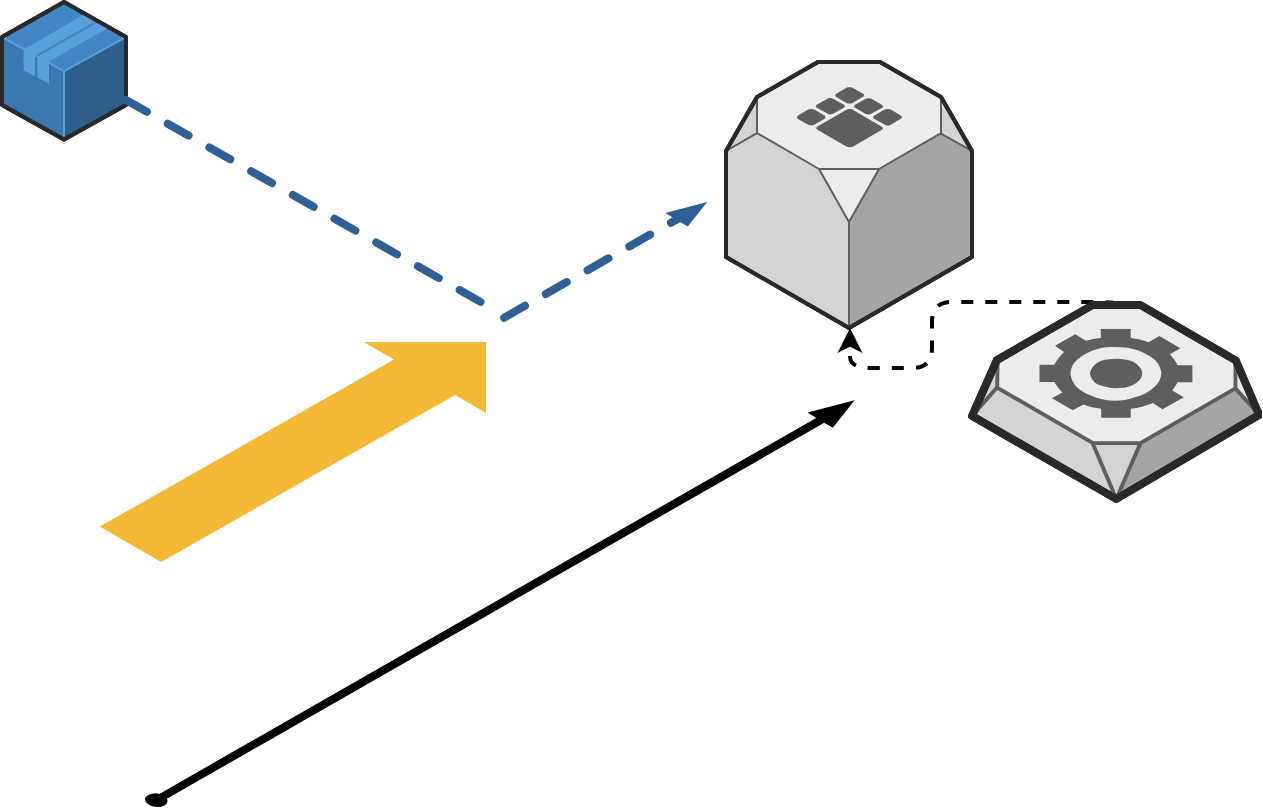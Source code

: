 <mxfile version="16.1.0" type="github">
  <diagram id="pbOskcwxOEKhBKgvQ-5w" name="Page-1">
    <mxGraphModel dx="1298" dy="809" grid="1" gridSize="10" guides="1" tooltips="1" connect="1" arrows="1" fold="1" page="1" pageScale="1" pageWidth="850" pageHeight="1100" math="0" shadow="0">
      <root>
        <mxCell id="0" />
        <mxCell id="1" parent="0" />
        <mxCell id="gr9fmQrbNyccbfHBmp3z-1" value="" style="verticalLabelPosition=bottom;html=1;verticalAlign=top;strokeWidth=1;align=center;outlineConnect=0;dashed=0;outlineConnect=0;shape=mxgraph.aws3d.application;fillColor=#4286c5;strokeColor=#57A2D8;aspect=fixed;" vertex="1" parent="1">
          <mxGeometry x="168" y="180" width="62" height="68.8" as="geometry" />
        </mxCell>
        <mxCell id="gr9fmQrbNyccbfHBmp3z-2" value="" style="verticalLabelPosition=bottom;html=1;verticalAlign=top;strokeWidth=1;align=center;outlineConnect=0;dashed=0;outlineConnect=0;shape=mxgraph.aws3d.elasticMapReduce;fillColor=#ECECEC;strokeColor=#5E5E5E;aspect=fixed;" vertex="1" parent="1">
          <mxGeometry x="530" y="210" width="123" height="133" as="geometry" />
        </mxCell>
        <mxCell id="gr9fmQrbNyccbfHBmp3z-3" value="" style="verticalLabelPosition=bottom;html=1;verticalAlign=top;strokeWidth=1;align=center;outlineConnect=0;dashed=0;outlineConnect=0;shape=mxgraph.aws3d.dashedEdge;fillColor=#000000;aspect=fixed;" vertex="1" parent="1">
          <mxGeometry x="410" y="280" width="110.6" height="63" as="geometry" />
        </mxCell>
        <mxCell id="gr9fmQrbNyccbfHBmp3z-4" value="" style="verticalLabelPosition=bottom;html=1;verticalAlign=top;strokeWidth=1;align=center;outlineConnect=0;dashed=0;outlineConnect=0;shape=mxgraph.aws3d.dashedArrowlessEdge;fillColor=#000000;aspect=fixed;" vertex="1" parent="1">
          <mxGeometry x="230" y="228.97" width="180" height="102.53" as="geometry" />
        </mxCell>
        <mxCell id="gr9fmQrbNyccbfHBmp3z-5" value="" style="verticalLabelPosition=bottom;html=1;verticalAlign=top;strokeWidth=1;align=center;outlineConnect=0;dashed=0;outlineConnect=0;shape=mxgraph.aws3d.flatEdge;fillColor=#000000;aspect=fixed;" vertex="1" parent="1">
          <mxGeometry x="216.89" y="350" width="193.11" height="110" as="geometry" />
        </mxCell>
        <mxCell id="gr9fmQrbNyccbfHBmp3z-6" value="" style="verticalLabelPosition=bottom;html=1;verticalAlign=top;strokeWidth=1;align=center;outlineConnect=0;dashed=0;outlineConnect=0;shape=mxgraph.aws3d.arrowNE;fillColor=#000000;aspect=fixed;" vertex="1" parent="1">
          <mxGeometry x="240" y="380" width="353" height="201.71" as="geometry" />
        </mxCell>
        <mxCell id="gr9fmQrbNyccbfHBmp3z-8" style="edgeStyle=orthogonalEdgeStyle;orthogonalLoop=1;jettySize=auto;html=1;rounded=1;dashed=1;strokeWidth=2;" edge="1" parent="1" source="gr9fmQrbNyccbfHBmp3z-7" target="gr9fmQrbNyccbfHBmp3z-2">
          <mxGeometry relative="1" as="geometry">
            <Array as="points">
              <mxPoint x="725" y="330" />
              <mxPoint x="633" y="330" />
              <mxPoint x="633" y="363" />
              <mxPoint x="592" y="363" />
            </Array>
          </mxGeometry>
        </mxCell>
        <mxCell id="gr9fmQrbNyccbfHBmp3z-7" value="" style="verticalLabelPosition=bottom;html=1;verticalAlign=top;strokeWidth=1;align=center;outlineConnect=0;dashed=0;outlineConnect=0;shape=mxgraph.aws3d.worker;fillColor=#ECECEC;strokeColor=#5E5E5E;aspect=fixed;" vertex="1" parent="1">
          <mxGeometry x="653" y="331.5" width="143.56" height="97" as="geometry" />
        </mxCell>
      </root>
    </mxGraphModel>
  </diagram>
</mxfile>
